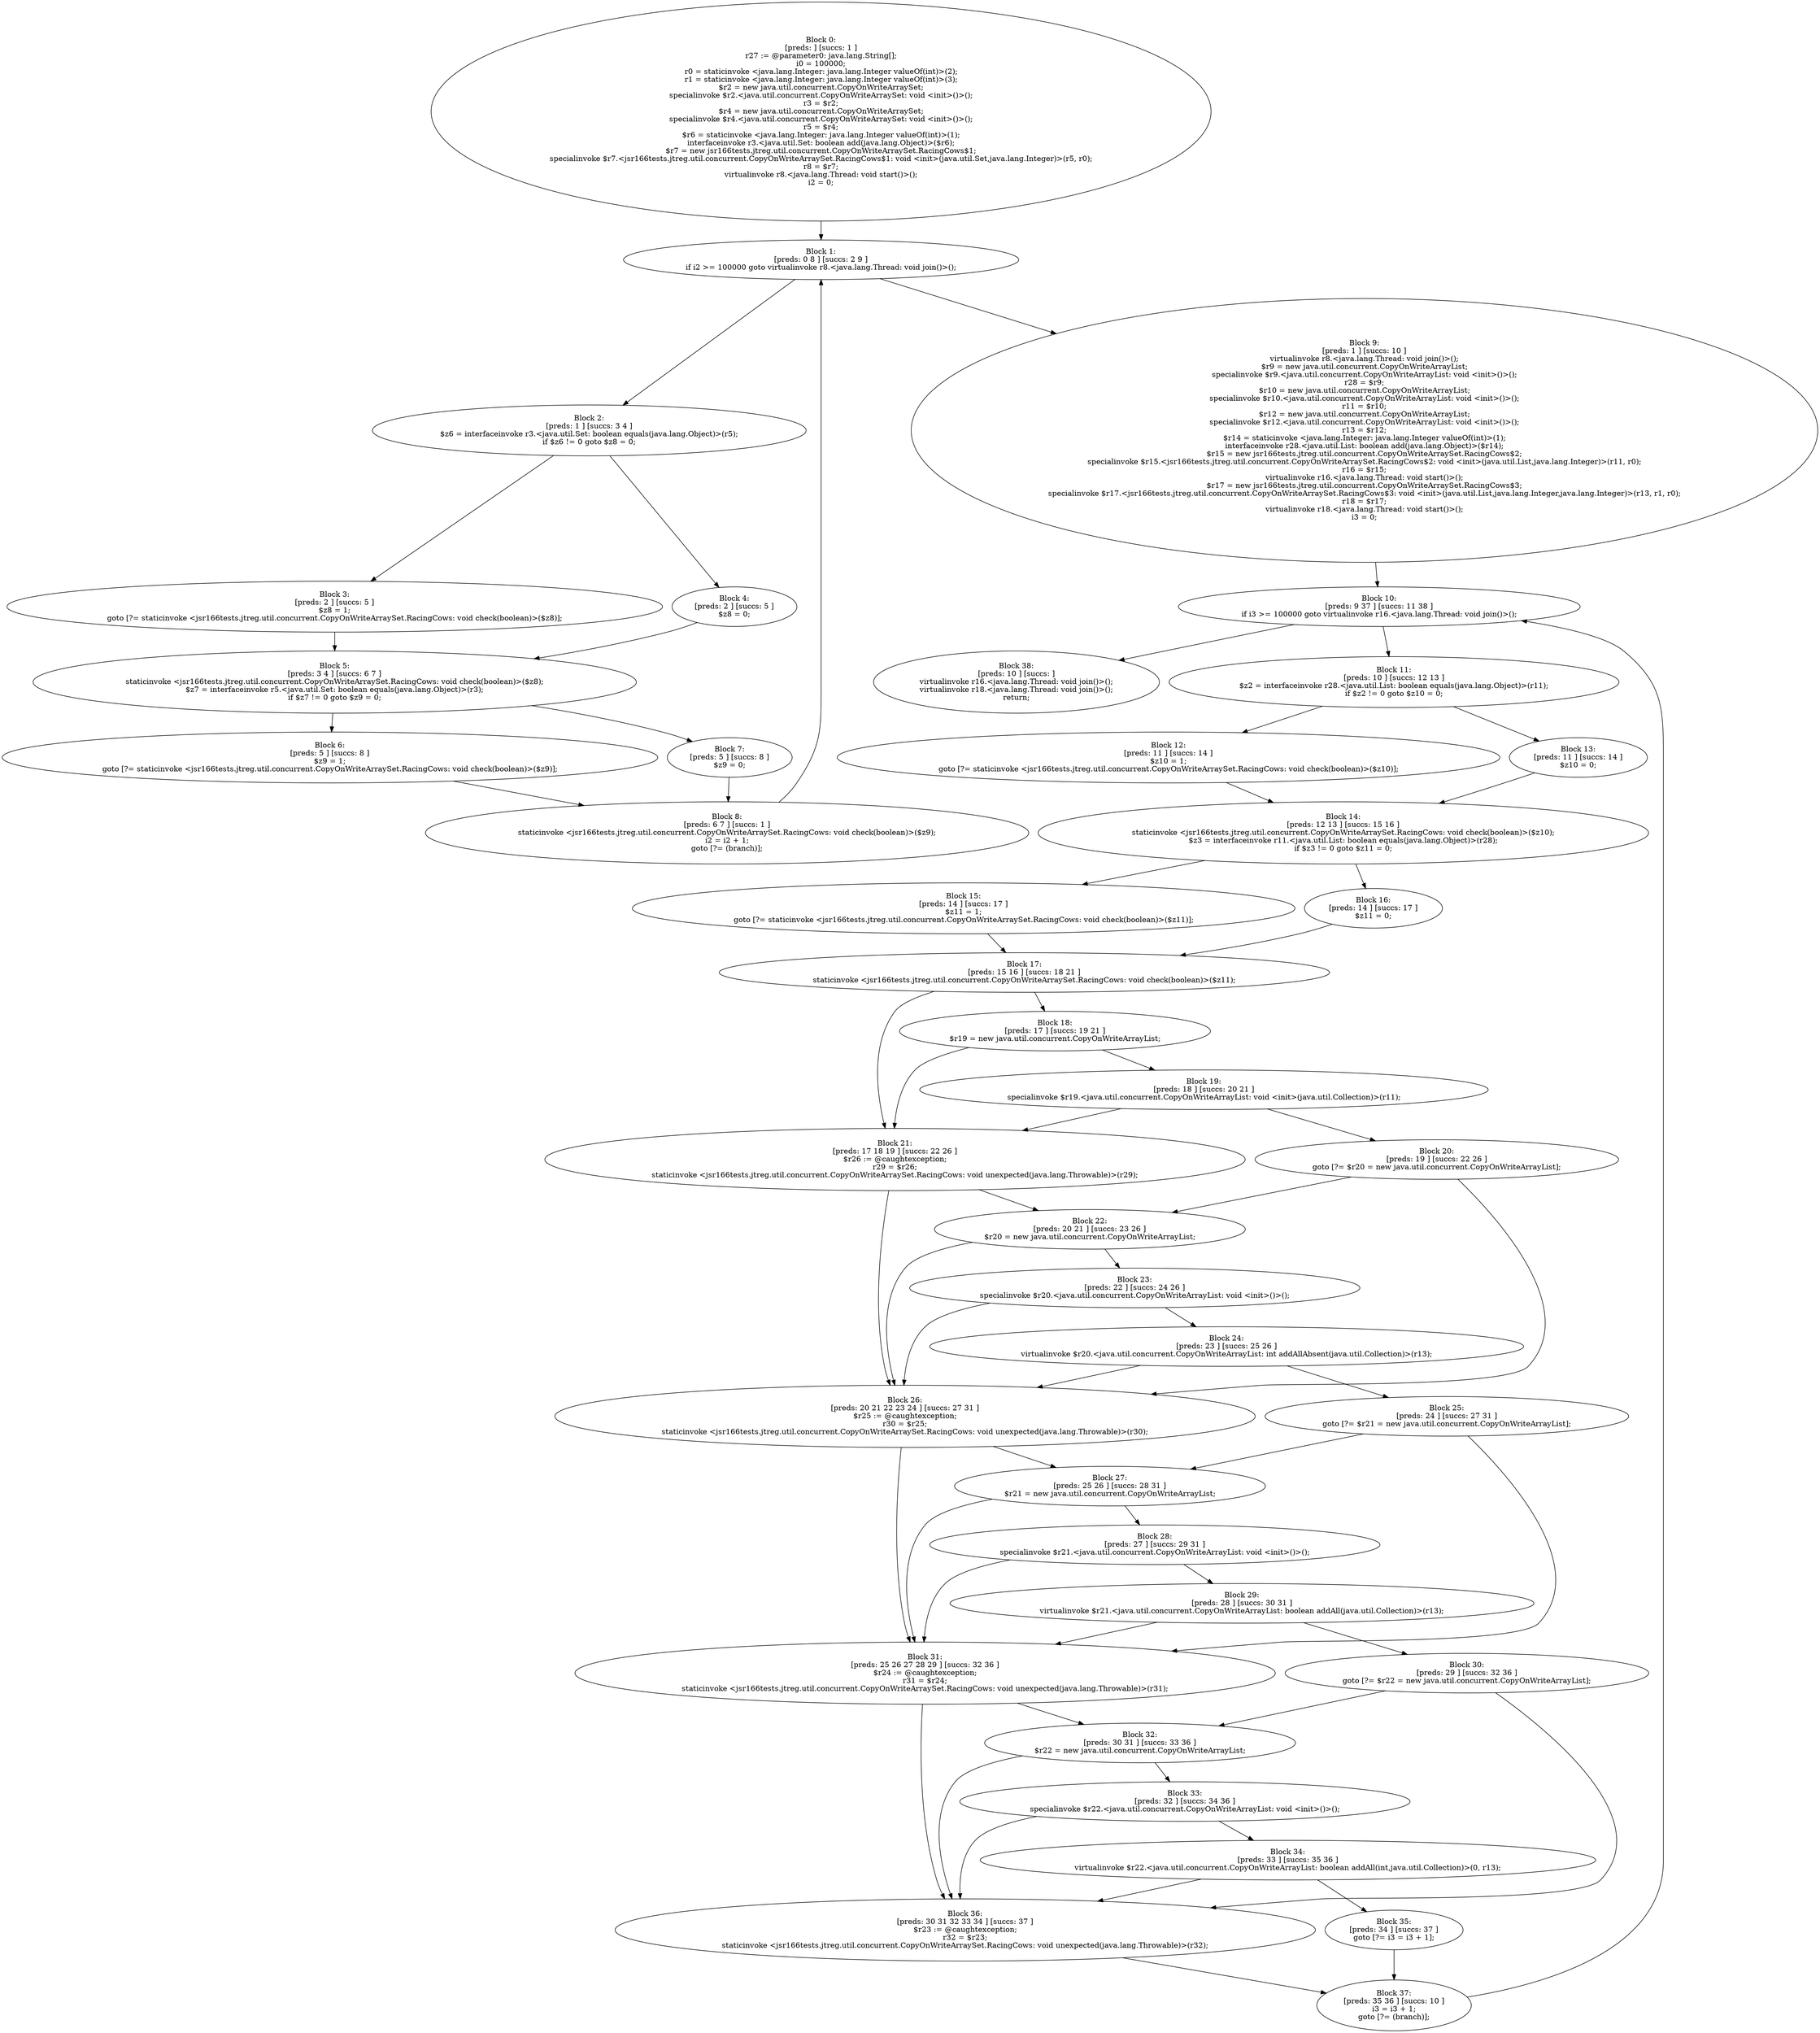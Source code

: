 digraph "unitGraph" {
    "Block 0:
[preds: ] [succs: 1 ]
r27 := @parameter0: java.lang.String[];
i0 = 100000;
r0 = staticinvoke <java.lang.Integer: java.lang.Integer valueOf(int)>(2);
r1 = staticinvoke <java.lang.Integer: java.lang.Integer valueOf(int)>(3);
$r2 = new java.util.concurrent.CopyOnWriteArraySet;
specialinvoke $r2.<java.util.concurrent.CopyOnWriteArraySet: void <init>()>();
r3 = $r2;
$r4 = new java.util.concurrent.CopyOnWriteArraySet;
specialinvoke $r4.<java.util.concurrent.CopyOnWriteArraySet: void <init>()>();
r5 = $r4;
$r6 = staticinvoke <java.lang.Integer: java.lang.Integer valueOf(int)>(1);
interfaceinvoke r3.<java.util.Set: boolean add(java.lang.Object)>($r6);
$r7 = new jsr166tests.jtreg.util.concurrent.CopyOnWriteArraySet.RacingCows$1;
specialinvoke $r7.<jsr166tests.jtreg.util.concurrent.CopyOnWriteArraySet.RacingCows$1: void <init>(java.util.Set,java.lang.Integer)>(r5, r0);
r8 = $r7;
virtualinvoke r8.<java.lang.Thread: void start()>();
i2 = 0;
"
    "Block 1:
[preds: 0 8 ] [succs: 2 9 ]
if i2 >= 100000 goto virtualinvoke r8.<java.lang.Thread: void join()>();
"
    "Block 2:
[preds: 1 ] [succs: 3 4 ]
$z6 = interfaceinvoke r3.<java.util.Set: boolean equals(java.lang.Object)>(r5);
if $z6 != 0 goto $z8 = 0;
"
    "Block 3:
[preds: 2 ] [succs: 5 ]
$z8 = 1;
goto [?= staticinvoke <jsr166tests.jtreg.util.concurrent.CopyOnWriteArraySet.RacingCows: void check(boolean)>($z8)];
"
    "Block 4:
[preds: 2 ] [succs: 5 ]
$z8 = 0;
"
    "Block 5:
[preds: 3 4 ] [succs: 6 7 ]
staticinvoke <jsr166tests.jtreg.util.concurrent.CopyOnWriteArraySet.RacingCows: void check(boolean)>($z8);
$z7 = interfaceinvoke r5.<java.util.Set: boolean equals(java.lang.Object)>(r3);
if $z7 != 0 goto $z9 = 0;
"
    "Block 6:
[preds: 5 ] [succs: 8 ]
$z9 = 1;
goto [?= staticinvoke <jsr166tests.jtreg.util.concurrent.CopyOnWriteArraySet.RacingCows: void check(boolean)>($z9)];
"
    "Block 7:
[preds: 5 ] [succs: 8 ]
$z9 = 0;
"
    "Block 8:
[preds: 6 7 ] [succs: 1 ]
staticinvoke <jsr166tests.jtreg.util.concurrent.CopyOnWriteArraySet.RacingCows: void check(boolean)>($z9);
i2 = i2 + 1;
goto [?= (branch)];
"
    "Block 9:
[preds: 1 ] [succs: 10 ]
virtualinvoke r8.<java.lang.Thread: void join()>();
$r9 = new java.util.concurrent.CopyOnWriteArrayList;
specialinvoke $r9.<java.util.concurrent.CopyOnWriteArrayList: void <init>()>();
r28 = $r9;
$r10 = new java.util.concurrent.CopyOnWriteArrayList;
specialinvoke $r10.<java.util.concurrent.CopyOnWriteArrayList: void <init>()>();
r11 = $r10;
$r12 = new java.util.concurrent.CopyOnWriteArrayList;
specialinvoke $r12.<java.util.concurrent.CopyOnWriteArrayList: void <init>()>();
r13 = $r12;
$r14 = staticinvoke <java.lang.Integer: java.lang.Integer valueOf(int)>(1);
interfaceinvoke r28.<java.util.List: boolean add(java.lang.Object)>($r14);
$r15 = new jsr166tests.jtreg.util.concurrent.CopyOnWriteArraySet.RacingCows$2;
specialinvoke $r15.<jsr166tests.jtreg.util.concurrent.CopyOnWriteArraySet.RacingCows$2: void <init>(java.util.List,java.lang.Integer)>(r11, r0);
r16 = $r15;
virtualinvoke r16.<java.lang.Thread: void start()>();
$r17 = new jsr166tests.jtreg.util.concurrent.CopyOnWriteArraySet.RacingCows$3;
specialinvoke $r17.<jsr166tests.jtreg.util.concurrent.CopyOnWriteArraySet.RacingCows$3: void <init>(java.util.List,java.lang.Integer,java.lang.Integer)>(r13, r1, r0);
r18 = $r17;
virtualinvoke r18.<java.lang.Thread: void start()>();
i3 = 0;
"
    "Block 10:
[preds: 9 37 ] [succs: 11 38 ]
if i3 >= 100000 goto virtualinvoke r16.<java.lang.Thread: void join()>();
"
    "Block 11:
[preds: 10 ] [succs: 12 13 ]
$z2 = interfaceinvoke r28.<java.util.List: boolean equals(java.lang.Object)>(r11);
if $z2 != 0 goto $z10 = 0;
"
    "Block 12:
[preds: 11 ] [succs: 14 ]
$z10 = 1;
goto [?= staticinvoke <jsr166tests.jtreg.util.concurrent.CopyOnWriteArraySet.RacingCows: void check(boolean)>($z10)];
"
    "Block 13:
[preds: 11 ] [succs: 14 ]
$z10 = 0;
"
    "Block 14:
[preds: 12 13 ] [succs: 15 16 ]
staticinvoke <jsr166tests.jtreg.util.concurrent.CopyOnWriteArraySet.RacingCows: void check(boolean)>($z10);
$z3 = interfaceinvoke r11.<java.util.List: boolean equals(java.lang.Object)>(r28);
if $z3 != 0 goto $z11 = 0;
"
    "Block 15:
[preds: 14 ] [succs: 17 ]
$z11 = 1;
goto [?= staticinvoke <jsr166tests.jtreg.util.concurrent.CopyOnWriteArraySet.RacingCows: void check(boolean)>($z11)];
"
    "Block 16:
[preds: 14 ] [succs: 17 ]
$z11 = 0;
"
    "Block 17:
[preds: 15 16 ] [succs: 18 21 ]
staticinvoke <jsr166tests.jtreg.util.concurrent.CopyOnWriteArraySet.RacingCows: void check(boolean)>($z11);
"
    "Block 18:
[preds: 17 ] [succs: 19 21 ]
$r19 = new java.util.concurrent.CopyOnWriteArrayList;
"
    "Block 19:
[preds: 18 ] [succs: 20 21 ]
specialinvoke $r19.<java.util.concurrent.CopyOnWriteArrayList: void <init>(java.util.Collection)>(r11);
"
    "Block 20:
[preds: 19 ] [succs: 22 26 ]
goto [?= $r20 = new java.util.concurrent.CopyOnWriteArrayList];
"
    "Block 21:
[preds: 17 18 19 ] [succs: 22 26 ]
$r26 := @caughtexception;
r29 = $r26;
staticinvoke <jsr166tests.jtreg.util.concurrent.CopyOnWriteArraySet.RacingCows: void unexpected(java.lang.Throwable)>(r29);
"
    "Block 22:
[preds: 20 21 ] [succs: 23 26 ]
$r20 = new java.util.concurrent.CopyOnWriteArrayList;
"
    "Block 23:
[preds: 22 ] [succs: 24 26 ]
specialinvoke $r20.<java.util.concurrent.CopyOnWriteArrayList: void <init>()>();
"
    "Block 24:
[preds: 23 ] [succs: 25 26 ]
virtualinvoke $r20.<java.util.concurrent.CopyOnWriteArrayList: int addAllAbsent(java.util.Collection)>(r13);
"
    "Block 25:
[preds: 24 ] [succs: 27 31 ]
goto [?= $r21 = new java.util.concurrent.CopyOnWriteArrayList];
"
    "Block 26:
[preds: 20 21 22 23 24 ] [succs: 27 31 ]
$r25 := @caughtexception;
r30 = $r25;
staticinvoke <jsr166tests.jtreg.util.concurrent.CopyOnWriteArraySet.RacingCows: void unexpected(java.lang.Throwable)>(r30);
"
    "Block 27:
[preds: 25 26 ] [succs: 28 31 ]
$r21 = new java.util.concurrent.CopyOnWriteArrayList;
"
    "Block 28:
[preds: 27 ] [succs: 29 31 ]
specialinvoke $r21.<java.util.concurrent.CopyOnWriteArrayList: void <init>()>();
"
    "Block 29:
[preds: 28 ] [succs: 30 31 ]
virtualinvoke $r21.<java.util.concurrent.CopyOnWriteArrayList: boolean addAll(java.util.Collection)>(r13);
"
    "Block 30:
[preds: 29 ] [succs: 32 36 ]
goto [?= $r22 = new java.util.concurrent.CopyOnWriteArrayList];
"
    "Block 31:
[preds: 25 26 27 28 29 ] [succs: 32 36 ]
$r24 := @caughtexception;
r31 = $r24;
staticinvoke <jsr166tests.jtreg.util.concurrent.CopyOnWriteArraySet.RacingCows: void unexpected(java.lang.Throwable)>(r31);
"
    "Block 32:
[preds: 30 31 ] [succs: 33 36 ]
$r22 = new java.util.concurrent.CopyOnWriteArrayList;
"
    "Block 33:
[preds: 32 ] [succs: 34 36 ]
specialinvoke $r22.<java.util.concurrent.CopyOnWriteArrayList: void <init>()>();
"
    "Block 34:
[preds: 33 ] [succs: 35 36 ]
virtualinvoke $r22.<java.util.concurrent.CopyOnWriteArrayList: boolean addAll(int,java.util.Collection)>(0, r13);
"
    "Block 35:
[preds: 34 ] [succs: 37 ]
goto [?= i3 = i3 + 1];
"
    "Block 36:
[preds: 30 31 32 33 34 ] [succs: 37 ]
$r23 := @caughtexception;
r32 = $r23;
staticinvoke <jsr166tests.jtreg.util.concurrent.CopyOnWriteArraySet.RacingCows: void unexpected(java.lang.Throwable)>(r32);
"
    "Block 37:
[preds: 35 36 ] [succs: 10 ]
i3 = i3 + 1;
goto [?= (branch)];
"
    "Block 38:
[preds: 10 ] [succs: ]
virtualinvoke r16.<java.lang.Thread: void join()>();
virtualinvoke r18.<java.lang.Thread: void join()>();
return;
"
    "Block 0:
[preds: ] [succs: 1 ]
r27 := @parameter0: java.lang.String[];
i0 = 100000;
r0 = staticinvoke <java.lang.Integer: java.lang.Integer valueOf(int)>(2);
r1 = staticinvoke <java.lang.Integer: java.lang.Integer valueOf(int)>(3);
$r2 = new java.util.concurrent.CopyOnWriteArraySet;
specialinvoke $r2.<java.util.concurrent.CopyOnWriteArraySet: void <init>()>();
r3 = $r2;
$r4 = new java.util.concurrent.CopyOnWriteArraySet;
specialinvoke $r4.<java.util.concurrent.CopyOnWriteArraySet: void <init>()>();
r5 = $r4;
$r6 = staticinvoke <java.lang.Integer: java.lang.Integer valueOf(int)>(1);
interfaceinvoke r3.<java.util.Set: boolean add(java.lang.Object)>($r6);
$r7 = new jsr166tests.jtreg.util.concurrent.CopyOnWriteArraySet.RacingCows$1;
specialinvoke $r7.<jsr166tests.jtreg.util.concurrent.CopyOnWriteArraySet.RacingCows$1: void <init>(java.util.Set,java.lang.Integer)>(r5, r0);
r8 = $r7;
virtualinvoke r8.<java.lang.Thread: void start()>();
i2 = 0;
"->"Block 1:
[preds: 0 8 ] [succs: 2 9 ]
if i2 >= 100000 goto virtualinvoke r8.<java.lang.Thread: void join()>();
";
    "Block 1:
[preds: 0 8 ] [succs: 2 9 ]
if i2 >= 100000 goto virtualinvoke r8.<java.lang.Thread: void join()>();
"->"Block 2:
[preds: 1 ] [succs: 3 4 ]
$z6 = interfaceinvoke r3.<java.util.Set: boolean equals(java.lang.Object)>(r5);
if $z6 != 0 goto $z8 = 0;
";
    "Block 1:
[preds: 0 8 ] [succs: 2 9 ]
if i2 >= 100000 goto virtualinvoke r8.<java.lang.Thread: void join()>();
"->"Block 9:
[preds: 1 ] [succs: 10 ]
virtualinvoke r8.<java.lang.Thread: void join()>();
$r9 = new java.util.concurrent.CopyOnWriteArrayList;
specialinvoke $r9.<java.util.concurrent.CopyOnWriteArrayList: void <init>()>();
r28 = $r9;
$r10 = new java.util.concurrent.CopyOnWriteArrayList;
specialinvoke $r10.<java.util.concurrent.CopyOnWriteArrayList: void <init>()>();
r11 = $r10;
$r12 = new java.util.concurrent.CopyOnWriteArrayList;
specialinvoke $r12.<java.util.concurrent.CopyOnWriteArrayList: void <init>()>();
r13 = $r12;
$r14 = staticinvoke <java.lang.Integer: java.lang.Integer valueOf(int)>(1);
interfaceinvoke r28.<java.util.List: boolean add(java.lang.Object)>($r14);
$r15 = new jsr166tests.jtreg.util.concurrent.CopyOnWriteArraySet.RacingCows$2;
specialinvoke $r15.<jsr166tests.jtreg.util.concurrent.CopyOnWriteArraySet.RacingCows$2: void <init>(java.util.List,java.lang.Integer)>(r11, r0);
r16 = $r15;
virtualinvoke r16.<java.lang.Thread: void start()>();
$r17 = new jsr166tests.jtreg.util.concurrent.CopyOnWriteArraySet.RacingCows$3;
specialinvoke $r17.<jsr166tests.jtreg.util.concurrent.CopyOnWriteArraySet.RacingCows$3: void <init>(java.util.List,java.lang.Integer,java.lang.Integer)>(r13, r1, r0);
r18 = $r17;
virtualinvoke r18.<java.lang.Thread: void start()>();
i3 = 0;
";
    "Block 2:
[preds: 1 ] [succs: 3 4 ]
$z6 = interfaceinvoke r3.<java.util.Set: boolean equals(java.lang.Object)>(r5);
if $z6 != 0 goto $z8 = 0;
"->"Block 3:
[preds: 2 ] [succs: 5 ]
$z8 = 1;
goto [?= staticinvoke <jsr166tests.jtreg.util.concurrent.CopyOnWriteArraySet.RacingCows: void check(boolean)>($z8)];
";
    "Block 2:
[preds: 1 ] [succs: 3 4 ]
$z6 = interfaceinvoke r3.<java.util.Set: boolean equals(java.lang.Object)>(r5);
if $z6 != 0 goto $z8 = 0;
"->"Block 4:
[preds: 2 ] [succs: 5 ]
$z8 = 0;
";
    "Block 3:
[preds: 2 ] [succs: 5 ]
$z8 = 1;
goto [?= staticinvoke <jsr166tests.jtreg.util.concurrent.CopyOnWriteArraySet.RacingCows: void check(boolean)>($z8)];
"->"Block 5:
[preds: 3 4 ] [succs: 6 7 ]
staticinvoke <jsr166tests.jtreg.util.concurrent.CopyOnWriteArraySet.RacingCows: void check(boolean)>($z8);
$z7 = interfaceinvoke r5.<java.util.Set: boolean equals(java.lang.Object)>(r3);
if $z7 != 0 goto $z9 = 0;
";
    "Block 4:
[preds: 2 ] [succs: 5 ]
$z8 = 0;
"->"Block 5:
[preds: 3 4 ] [succs: 6 7 ]
staticinvoke <jsr166tests.jtreg.util.concurrent.CopyOnWriteArraySet.RacingCows: void check(boolean)>($z8);
$z7 = interfaceinvoke r5.<java.util.Set: boolean equals(java.lang.Object)>(r3);
if $z7 != 0 goto $z9 = 0;
";
    "Block 5:
[preds: 3 4 ] [succs: 6 7 ]
staticinvoke <jsr166tests.jtreg.util.concurrent.CopyOnWriteArraySet.RacingCows: void check(boolean)>($z8);
$z7 = interfaceinvoke r5.<java.util.Set: boolean equals(java.lang.Object)>(r3);
if $z7 != 0 goto $z9 = 0;
"->"Block 6:
[preds: 5 ] [succs: 8 ]
$z9 = 1;
goto [?= staticinvoke <jsr166tests.jtreg.util.concurrent.CopyOnWriteArraySet.RacingCows: void check(boolean)>($z9)];
";
    "Block 5:
[preds: 3 4 ] [succs: 6 7 ]
staticinvoke <jsr166tests.jtreg.util.concurrent.CopyOnWriteArraySet.RacingCows: void check(boolean)>($z8);
$z7 = interfaceinvoke r5.<java.util.Set: boolean equals(java.lang.Object)>(r3);
if $z7 != 0 goto $z9 = 0;
"->"Block 7:
[preds: 5 ] [succs: 8 ]
$z9 = 0;
";
    "Block 6:
[preds: 5 ] [succs: 8 ]
$z9 = 1;
goto [?= staticinvoke <jsr166tests.jtreg.util.concurrent.CopyOnWriteArraySet.RacingCows: void check(boolean)>($z9)];
"->"Block 8:
[preds: 6 7 ] [succs: 1 ]
staticinvoke <jsr166tests.jtreg.util.concurrent.CopyOnWriteArraySet.RacingCows: void check(boolean)>($z9);
i2 = i2 + 1;
goto [?= (branch)];
";
    "Block 7:
[preds: 5 ] [succs: 8 ]
$z9 = 0;
"->"Block 8:
[preds: 6 7 ] [succs: 1 ]
staticinvoke <jsr166tests.jtreg.util.concurrent.CopyOnWriteArraySet.RacingCows: void check(boolean)>($z9);
i2 = i2 + 1;
goto [?= (branch)];
";
    "Block 8:
[preds: 6 7 ] [succs: 1 ]
staticinvoke <jsr166tests.jtreg.util.concurrent.CopyOnWriteArraySet.RacingCows: void check(boolean)>($z9);
i2 = i2 + 1;
goto [?= (branch)];
"->"Block 1:
[preds: 0 8 ] [succs: 2 9 ]
if i2 >= 100000 goto virtualinvoke r8.<java.lang.Thread: void join()>();
";
    "Block 9:
[preds: 1 ] [succs: 10 ]
virtualinvoke r8.<java.lang.Thread: void join()>();
$r9 = new java.util.concurrent.CopyOnWriteArrayList;
specialinvoke $r9.<java.util.concurrent.CopyOnWriteArrayList: void <init>()>();
r28 = $r9;
$r10 = new java.util.concurrent.CopyOnWriteArrayList;
specialinvoke $r10.<java.util.concurrent.CopyOnWriteArrayList: void <init>()>();
r11 = $r10;
$r12 = new java.util.concurrent.CopyOnWriteArrayList;
specialinvoke $r12.<java.util.concurrent.CopyOnWriteArrayList: void <init>()>();
r13 = $r12;
$r14 = staticinvoke <java.lang.Integer: java.lang.Integer valueOf(int)>(1);
interfaceinvoke r28.<java.util.List: boolean add(java.lang.Object)>($r14);
$r15 = new jsr166tests.jtreg.util.concurrent.CopyOnWriteArraySet.RacingCows$2;
specialinvoke $r15.<jsr166tests.jtreg.util.concurrent.CopyOnWriteArraySet.RacingCows$2: void <init>(java.util.List,java.lang.Integer)>(r11, r0);
r16 = $r15;
virtualinvoke r16.<java.lang.Thread: void start()>();
$r17 = new jsr166tests.jtreg.util.concurrent.CopyOnWriteArraySet.RacingCows$3;
specialinvoke $r17.<jsr166tests.jtreg.util.concurrent.CopyOnWriteArraySet.RacingCows$3: void <init>(java.util.List,java.lang.Integer,java.lang.Integer)>(r13, r1, r0);
r18 = $r17;
virtualinvoke r18.<java.lang.Thread: void start()>();
i3 = 0;
"->"Block 10:
[preds: 9 37 ] [succs: 11 38 ]
if i3 >= 100000 goto virtualinvoke r16.<java.lang.Thread: void join()>();
";
    "Block 10:
[preds: 9 37 ] [succs: 11 38 ]
if i3 >= 100000 goto virtualinvoke r16.<java.lang.Thread: void join()>();
"->"Block 11:
[preds: 10 ] [succs: 12 13 ]
$z2 = interfaceinvoke r28.<java.util.List: boolean equals(java.lang.Object)>(r11);
if $z2 != 0 goto $z10 = 0;
";
    "Block 10:
[preds: 9 37 ] [succs: 11 38 ]
if i3 >= 100000 goto virtualinvoke r16.<java.lang.Thread: void join()>();
"->"Block 38:
[preds: 10 ] [succs: ]
virtualinvoke r16.<java.lang.Thread: void join()>();
virtualinvoke r18.<java.lang.Thread: void join()>();
return;
";
    "Block 11:
[preds: 10 ] [succs: 12 13 ]
$z2 = interfaceinvoke r28.<java.util.List: boolean equals(java.lang.Object)>(r11);
if $z2 != 0 goto $z10 = 0;
"->"Block 12:
[preds: 11 ] [succs: 14 ]
$z10 = 1;
goto [?= staticinvoke <jsr166tests.jtreg.util.concurrent.CopyOnWriteArraySet.RacingCows: void check(boolean)>($z10)];
";
    "Block 11:
[preds: 10 ] [succs: 12 13 ]
$z2 = interfaceinvoke r28.<java.util.List: boolean equals(java.lang.Object)>(r11);
if $z2 != 0 goto $z10 = 0;
"->"Block 13:
[preds: 11 ] [succs: 14 ]
$z10 = 0;
";
    "Block 12:
[preds: 11 ] [succs: 14 ]
$z10 = 1;
goto [?= staticinvoke <jsr166tests.jtreg.util.concurrent.CopyOnWriteArraySet.RacingCows: void check(boolean)>($z10)];
"->"Block 14:
[preds: 12 13 ] [succs: 15 16 ]
staticinvoke <jsr166tests.jtreg.util.concurrent.CopyOnWriteArraySet.RacingCows: void check(boolean)>($z10);
$z3 = interfaceinvoke r11.<java.util.List: boolean equals(java.lang.Object)>(r28);
if $z3 != 0 goto $z11 = 0;
";
    "Block 13:
[preds: 11 ] [succs: 14 ]
$z10 = 0;
"->"Block 14:
[preds: 12 13 ] [succs: 15 16 ]
staticinvoke <jsr166tests.jtreg.util.concurrent.CopyOnWriteArraySet.RacingCows: void check(boolean)>($z10);
$z3 = interfaceinvoke r11.<java.util.List: boolean equals(java.lang.Object)>(r28);
if $z3 != 0 goto $z11 = 0;
";
    "Block 14:
[preds: 12 13 ] [succs: 15 16 ]
staticinvoke <jsr166tests.jtreg.util.concurrent.CopyOnWriteArraySet.RacingCows: void check(boolean)>($z10);
$z3 = interfaceinvoke r11.<java.util.List: boolean equals(java.lang.Object)>(r28);
if $z3 != 0 goto $z11 = 0;
"->"Block 15:
[preds: 14 ] [succs: 17 ]
$z11 = 1;
goto [?= staticinvoke <jsr166tests.jtreg.util.concurrent.CopyOnWriteArraySet.RacingCows: void check(boolean)>($z11)];
";
    "Block 14:
[preds: 12 13 ] [succs: 15 16 ]
staticinvoke <jsr166tests.jtreg.util.concurrent.CopyOnWriteArraySet.RacingCows: void check(boolean)>($z10);
$z3 = interfaceinvoke r11.<java.util.List: boolean equals(java.lang.Object)>(r28);
if $z3 != 0 goto $z11 = 0;
"->"Block 16:
[preds: 14 ] [succs: 17 ]
$z11 = 0;
";
    "Block 15:
[preds: 14 ] [succs: 17 ]
$z11 = 1;
goto [?= staticinvoke <jsr166tests.jtreg.util.concurrent.CopyOnWriteArraySet.RacingCows: void check(boolean)>($z11)];
"->"Block 17:
[preds: 15 16 ] [succs: 18 21 ]
staticinvoke <jsr166tests.jtreg.util.concurrent.CopyOnWriteArraySet.RacingCows: void check(boolean)>($z11);
";
    "Block 16:
[preds: 14 ] [succs: 17 ]
$z11 = 0;
"->"Block 17:
[preds: 15 16 ] [succs: 18 21 ]
staticinvoke <jsr166tests.jtreg.util.concurrent.CopyOnWriteArraySet.RacingCows: void check(boolean)>($z11);
";
    "Block 17:
[preds: 15 16 ] [succs: 18 21 ]
staticinvoke <jsr166tests.jtreg.util.concurrent.CopyOnWriteArraySet.RacingCows: void check(boolean)>($z11);
"->"Block 18:
[preds: 17 ] [succs: 19 21 ]
$r19 = new java.util.concurrent.CopyOnWriteArrayList;
";
    "Block 17:
[preds: 15 16 ] [succs: 18 21 ]
staticinvoke <jsr166tests.jtreg.util.concurrent.CopyOnWriteArraySet.RacingCows: void check(boolean)>($z11);
"->"Block 21:
[preds: 17 18 19 ] [succs: 22 26 ]
$r26 := @caughtexception;
r29 = $r26;
staticinvoke <jsr166tests.jtreg.util.concurrent.CopyOnWriteArraySet.RacingCows: void unexpected(java.lang.Throwable)>(r29);
";
    "Block 18:
[preds: 17 ] [succs: 19 21 ]
$r19 = new java.util.concurrent.CopyOnWriteArrayList;
"->"Block 19:
[preds: 18 ] [succs: 20 21 ]
specialinvoke $r19.<java.util.concurrent.CopyOnWriteArrayList: void <init>(java.util.Collection)>(r11);
";
    "Block 18:
[preds: 17 ] [succs: 19 21 ]
$r19 = new java.util.concurrent.CopyOnWriteArrayList;
"->"Block 21:
[preds: 17 18 19 ] [succs: 22 26 ]
$r26 := @caughtexception;
r29 = $r26;
staticinvoke <jsr166tests.jtreg.util.concurrent.CopyOnWriteArraySet.RacingCows: void unexpected(java.lang.Throwable)>(r29);
";
    "Block 19:
[preds: 18 ] [succs: 20 21 ]
specialinvoke $r19.<java.util.concurrent.CopyOnWriteArrayList: void <init>(java.util.Collection)>(r11);
"->"Block 20:
[preds: 19 ] [succs: 22 26 ]
goto [?= $r20 = new java.util.concurrent.CopyOnWriteArrayList];
";
    "Block 19:
[preds: 18 ] [succs: 20 21 ]
specialinvoke $r19.<java.util.concurrent.CopyOnWriteArrayList: void <init>(java.util.Collection)>(r11);
"->"Block 21:
[preds: 17 18 19 ] [succs: 22 26 ]
$r26 := @caughtexception;
r29 = $r26;
staticinvoke <jsr166tests.jtreg.util.concurrent.CopyOnWriteArraySet.RacingCows: void unexpected(java.lang.Throwable)>(r29);
";
    "Block 20:
[preds: 19 ] [succs: 22 26 ]
goto [?= $r20 = new java.util.concurrent.CopyOnWriteArrayList];
"->"Block 22:
[preds: 20 21 ] [succs: 23 26 ]
$r20 = new java.util.concurrent.CopyOnWriteArrayList;
";
    "Block 20:
[preds: 19 ] [succs: 22 26 ]
goto [?= $r20 = new java.util.concurrent.CopyOnWriteArrayList];
"->"Block 26:
[preds: 20 21 22 23 24 ] [succs: 27 31 ]
$r25 := @caughtexception;
r30 = $r25;
staticinvoke <jsr166tests.jtreg.util.concurrent.CopyOnWriteArraySet.RacingCows: void unexpected(java.lang.Throwable)>(r30);
";
    "Block 21:
[preds: 17 18 19 ] [succs: 22 26 ]
$r26 := @caughtexception;
r29 = $r26;
staticinvoke <jsr166tests.jtreg.util.concurrent.CopyOnWriteArraySet.RacingCows: void unexpected(java.lang.Throwable)>(r29);
"->"Block 22:
[preds: 20 21 ] [succs: 23 26 ]
$r20 = new java.util.concurrent.CopyOnWriteArrayList;
";
    "Block 21:
[preds: 17 18 19 ] [succs: 22 26 ]
$r26 := @caughtexception;
r29 = $r26;
staticinvoke <jsr166tests.jtreg.util.concurrent.CopyOnWriteArraySet.RacingCows: void unexpected(java.lang.Throwable)>(r29);
"->"Block 26:
[preds: 20 21 22 23 24 ] [succs: 27 31 ]
$r25 := @caughtexception;
r30 = $r25;
staticinvoke <jsr166tests.jtreg.util.concurrent.CopyOnWriteArraySet.RacingCows: void unexpected(java.lang.Throwable)>(r30);
";
    "Block 22:
[preds: 20 21 ] [succs: 23 26 ]
$r20 = new java.util.concurrent.CopyOnWriteArrayList;
"->"Block 23:
[preds: 22 ] [succs: 24 26 ]
specialinvoke $r20.<java.util.concurrent.CopyOnWriteArrayList: void <init>()>();
";
    "Block 22:
[preds: 20 21 ] [succs: 23 26 ]
$r20 = new java.util.concurrent.CopyOnWriteArrayList;
"->"Block 26:
[preds: 20 21 22 23 24 ] [succs: 27 31 ]
$r25 := @caughtexception;
r30 = $r25;
staticinvoke <jsr166tests.jtreg.util.concurrent.CopyOnWriteArraySet.RacingCows: void unexpected(java.lang.Throwable)>(r30);
";
    "Block 23:
[preds: 22 ] [succs: 24 26 ]
specialinvoke $r20.<java.util.concurrent.CopyOnWriteArrayList: void <init>()>();
"->"Block 24:
[preds: 23 ] [succs: 25 26 ]
virtualinvoke $r20.<java.util.concurrent.CopyOnWriteArrayList: int addAllAbsent(java.util.Collection)>(r13);
";
    "Block 23:
[preds: 22 ] [succs: 24 26 ]
specialinvoke $r20.<java.util.concurrent.CopyOnWriteArrayList: void <init>()>();
"->"Block 26:
[preds: 20 21 22 23 24 ] [succs: 27 31 ]
$r25 := @caughtexception;
r30 = $r25;
staticinvoke <jsr166tests.jtreg.util.concurrent.CopyOnWriteArraySet.RacingCows: void unexpected(java.lang.Throwable)>(r30);
";
    "Block 24:
[preds: 23 ] [succs: 25 26 ]
virtualinvoke $r20.<java.util.concurrent.CopyOnWriteArrayList: int addAllAbsent(java.util.Collection)>(r13);
"->"Block 25:
[preds: 24 ] [succs: 27 31 ]
goto [?= $r21 = new java.util.concurrent.CopyOnWriteArrayList];
";
    "Block 24:
[preds: 23 ] [succs: 25 26 ]
virtualinvoke $r20.<java.util.concurrent.CopyOnWriteArrayList: int addAllAbsent(java.util.Collection)>(r13);
"->"Block 26:
[preds: 20 21 22 23 24 ] [succs: 27 31 ]
$r25 := @caughtexception;
r30 = $r25;
staticinvoke <jsr166tests.jtreg.util.concurrent.CopyOnWriteArraySet.RacingCows: void unexpected(java.lang.Throwable)>(r30);
";
    "Block 25:
[preds: 24 ] [succs: 27 31 ]
goto [?= $r21 = new java.util.concurrent.CopyOnWriteArrayList];
"->"Block 27:
[preds: 25 26 ] [succs: 28 31 ]
$r21 = new java.util.concurrent.CopyOnWriteArrayList;
";
    "Block 25:
[preds: 24 ] [succs: 27 31 ]
goto [?= $r21 = new java.util.concurrent.CopyOnWriteArrayList];
"->"Block 31:
[preds: 25 26 27 28 29 ] [succs: 32 36 ]
$r24 := @caughtexception;
r31 = $r24;
staticinvoke <jsr166tests.jtreg.util.concurrent.CopyOnWriteArraySet.RacingCows: void unexpected(java.lang.Throwable)>(r31);
";
    "Block 26:
[preds: 20 21 22 23 24 ] [succs: 27 31 ]
$r25 := @caughtexception;
r30 = $r25;
staticinvoke <jsr166tests.jtreg.util.concurrent.CopyOnWriteArraySet.RacingCows: void unexpected(java.lang.Throwable)>(r30);
"->"Block 27:
[preds: 25 26 ] [succs: 28 31 ]
$r21 = new java.util.concurrent.CopyOnWriteArrayList;
";
    "Block 26:
[preds: 20 21 22 23 24 ] [succs: 27 31 ]
$r25 := @caughtexception;
r30 = $r25;
staticinvoke <jsr166tests.jtreg.util.concurrent.CopyOnWriteArraySet.RacingCows: void unexpected(java.lang.Throwable)>(r30);
"->"Block 31:
[preds: 25 26 27 28 29 ] [succs: 32 36 ]
$r24 := @caughtexception;
r31 = $r24;
staticinvoke <jsr166tests.jtreg.util.concurrent.CopyOnWriteArraySet.RacingCows: void unexpected(java.lang.Throwable)>(r31);
";
    "Block 27:
[preds: 25 26 ] [succs: 28 31 ]
$r21 = new java.util.concurrent.CopyOnWriteArrayList;
"->"Block 28:
[preds: 27 ] [succs: 29 31 ]
specialinvoke $r21.<java.util.concurrent.CopyOnWriteArrayList: void <init>()>();
";
    "Block 27:
[preds: 25 26 ] [succs: 28 31 ]
$r21 = new java.util.concurrent.CopyOnWriteArrayList;
"->"Block 31:
[preds: 25 26 27 28 29 ] [succs: 32 36 ]
$r24 := @caughtexception;
r31 = $r24;
staticinvoke <jsr166tests.jtreg.util.concurrent.CopyOnWriteArraySet.RacingCows: void unexpected(java.lang.Throwable)>(r31);
";
    "Block 28:
[preds: 27 ] [succs: 29 31 ]
specialinvoke $r21.<java.util.concurrent.CopyOnWriteArrayList: void <init>()>();
"->"Block 29:
[preds: 28 ] [succs: 30 31 ]
virtualinvoke $r21.<java.util.concurrent.CopyOnWriteArrayList: boolean addAll(java.util.Collection)>(r13);
";
    "Block 28:
[preds: 27 ] [succs: 29 31 ]
specialinvoke $r21.<java.util.concurrent.CopyOnWriteArrayList: void <init>()>();
"->"Block 31:
[preds: 25 26 27 28 29 ] [succs: 32 36 ]
$r24 := @caughtexception;
r31 = $r24;
staticinvoke <jsr166tests.jtreg.util.concurrent.CopyOnWriteArraySet.RacingCows: void unexpected(java.lang.Throwable)>(r31);
";
    "Block 29:
[preds: 28 ] [succs: 30 31 ]
virtualinvoke $r21.<java.util.concurrent.CopyOnWriteArrayList: boolean addAll(java.util.Collection)>(r13);
"->"Block 30:
[preds: 29 ] [succs: 32 36 ]
goto [?= $r22 = new java.util.concurrent.CopyOnWriteArrayList];
";
    "Block 29:
[preds: 28 ] [succs: 30 31 ]
virtualinvoke $r21.<java.util.concurrent.CopyOnWriteArrayList: boolean addAll(java.util.Collection)>(r13);
"->"Block 31:
[preds: 25 26 27 28 29 ] [succs: 32 36 ]
$r24 := @caughtexception;
r31 = $r24;
staticinvoke <jsr166tests.jtreg.util.concurrent.CopyOnWriteArraySet.RacingCows: void unexpected(java.lang.Throwable)>(r31);
";
    "Block 30:
[preds: 29 ] [succs: 32 36 ]
goto [?= $r22 = new java.util.concurrent.CopyOnWriteArrayList];
"->"Block 32:
[preds: 30 31 ] [succs: 33 36 ]
$r22 = new java.util.concurrent.CopyOnWriteArrayList;
";
    "Block 30:
[preds: 29 ] [succs: 32 36 ]
goto [?= $r22 = new java.util.concurrent.CopyOnWriteArrayList];
"->"Block 36:
[preds: 30 31 32 33 34 ] [succs: 37 ]
$r23 := @caughtexception;
r32 = $r23;
staticinvoke <jsr166tests.jtreg.util.concurrent.CopyOnWriteArraySet.RacingCows: void unexpected(java.lang.Throwable)>(r32);
";
    "Block 31:
[preds: 25 26 27 28 29 ] [succs: 32 36 ]
$r24 := @caughtexception;
r31 = $r24;
staticinvoke <jsr166tests.jtreg.util.concurrent.CopyOnWriteArraySet.RacingCows: void unexpected(java.lang.Throwable)>(r31);
"->"Block 32:
[preds: 30 31 ] [succs: 33 36 ]
$r22 = new java.util.concurrent.CopyOnWriteArrayList;
";
    "Block 31:
[preds: 25 26 27 28 29 ] [succs: 32 36 ]
$r24 := @caughtexception;
r31 = $r24;
staticinvoke <jsr166tests.jtreg.util.concurrent.CopyOnWriteArraySet.RacingCows: void unexpected(java.lang.Throwable)>(r31);
"->"Block 36:
[preds: 30 31 32 33 34 ] [succs: 37 ]
$r23 := @caughtexception;
r32 = $r23;
staticinvoke <jsr166tests.jtreg.util.concurrent.CopyOnWriteArraySet.RacingCows: void unexpected(java.lang.Throwable)>(r32);
";
    "Block 32:
[preds: 30 31 ] [succs: 33 36 ]
$r22 = new java.util.concurrent.CopyOnWriteArrayList;
"->"Block 33:
[preds: 32 ] [succs: 34 36 ]
specialinvoke $r22.<java.util.concurrent.CopyOnWriteArrayList: void <init>()>();
";
    "Block 32:
[preds: 30 31 ] [succs: 33 36 ]
$r22 = new java.util.concurrent.CopyOnWriteArrayList;
"->"Block 36:
[preds: 30 31 32 33 34 ] [succs: 37 ]
$r23 := @caughtexception;
r32 = $r23;
staticinvoke <jsr166tests.jtreg.util.concurrent.CopyOnWriteArraySet.RacingCows: void unexpected(java.lang.Throwable)>(r32);
";
    "Block 33:
[preds: 32 ] [succs: 34 36 ]
specialinvoke $r22.<java.util.concurrent.CopyOnWriteArrayList: void <init>()>();
"->"Block 34:
[preds: 33 ] [succs: 35 36 ]
virtualinvoke $r22.<java.util.concurrent.CopyOnWriteArrayList: boolean addAll(int,java.util.Collection)>(0, r13);
";
    "Block 33:
[preds: 32 ] [succs: 34 36 ]
specialinvoke $r22.<java.util.concurrent.CopyOnWriteArrayList: void <init>()>();
"->"Block 36:
[preds: 30 31 32 33 34 ] [succs: 37 ]
$r23 := @caughtexception;
r32 = $r23;
staticinvoke <jsr166tests.jtreg.util.concurrent.CopyOnWriteArraySet.RacingCows: void unexpected(java.lang.Throwable)>(r32);
";
    "Block 34:
[preds: 33 ] [succs: 35 36 ]
virtualinvoke $r22.<java.util.concurrent.CopyOnWriteArrayList: boolean addAll(int,java.util.Collection)>(0, r13);
"->"Block 35:
[preds: 34 ] [succs: 37 ]
goto [?= i3 = i3 + 1];
";
    "Block 34:
[preds: 33 ] [succs: 35 36 ]
virtualinvoke $r22.<java.util.concurrent.CopyOnWriteArrayList: boolean addAll(int,java.util.Collection)>(0, r13);
"->"Block 36:
[preds: 30 31 32 33 34 ] [succs: 37 ]
$r23 := @caughtexception;
r32 = $r23;
staticinvoke <jsr166tests.jtreg.util.concurrent.CopyOnWriteArraySet.RacingCows: void unexpected(java.lang.Throwable)>(r32);
";
    "Block 35:
[preds: 34 ] [succs: 37 ]
goto [?= i3 = i3 + 1];
"->"Block 37:
[preds: 35 36 ] [succs: 10 ]
i3 = i3 + 1;
goto [?= (branch)];
";
    "Block 36:
[preds: 30 31 32 33 34 ] [succs: 37 ]
$r23 := @caughtexception;
r32 = $r23;
staticinvoke <jsr166tests.jtreg.util.concurrent.CopyOnWriteArraySet.RacingCows: void unexpected(java.lang.Throwable)>(r32);
"->"Block 37:
[preds: 35 36 ] [succs: 10 ]
i3 = i3 + 1;
goto [?= (branch)];
";
    "Block 37:
[preds: 35 36 ] [succs: 10 ]
i3 = i3 + 1;
goto [?= (branch)];
"->"Block 10:
[preds: 9 37 ] [succs: 11 38 ]
if i3 >= 100000 goto virtualinvoke r16.<java.lang.Thread: void join()>();
";
}
